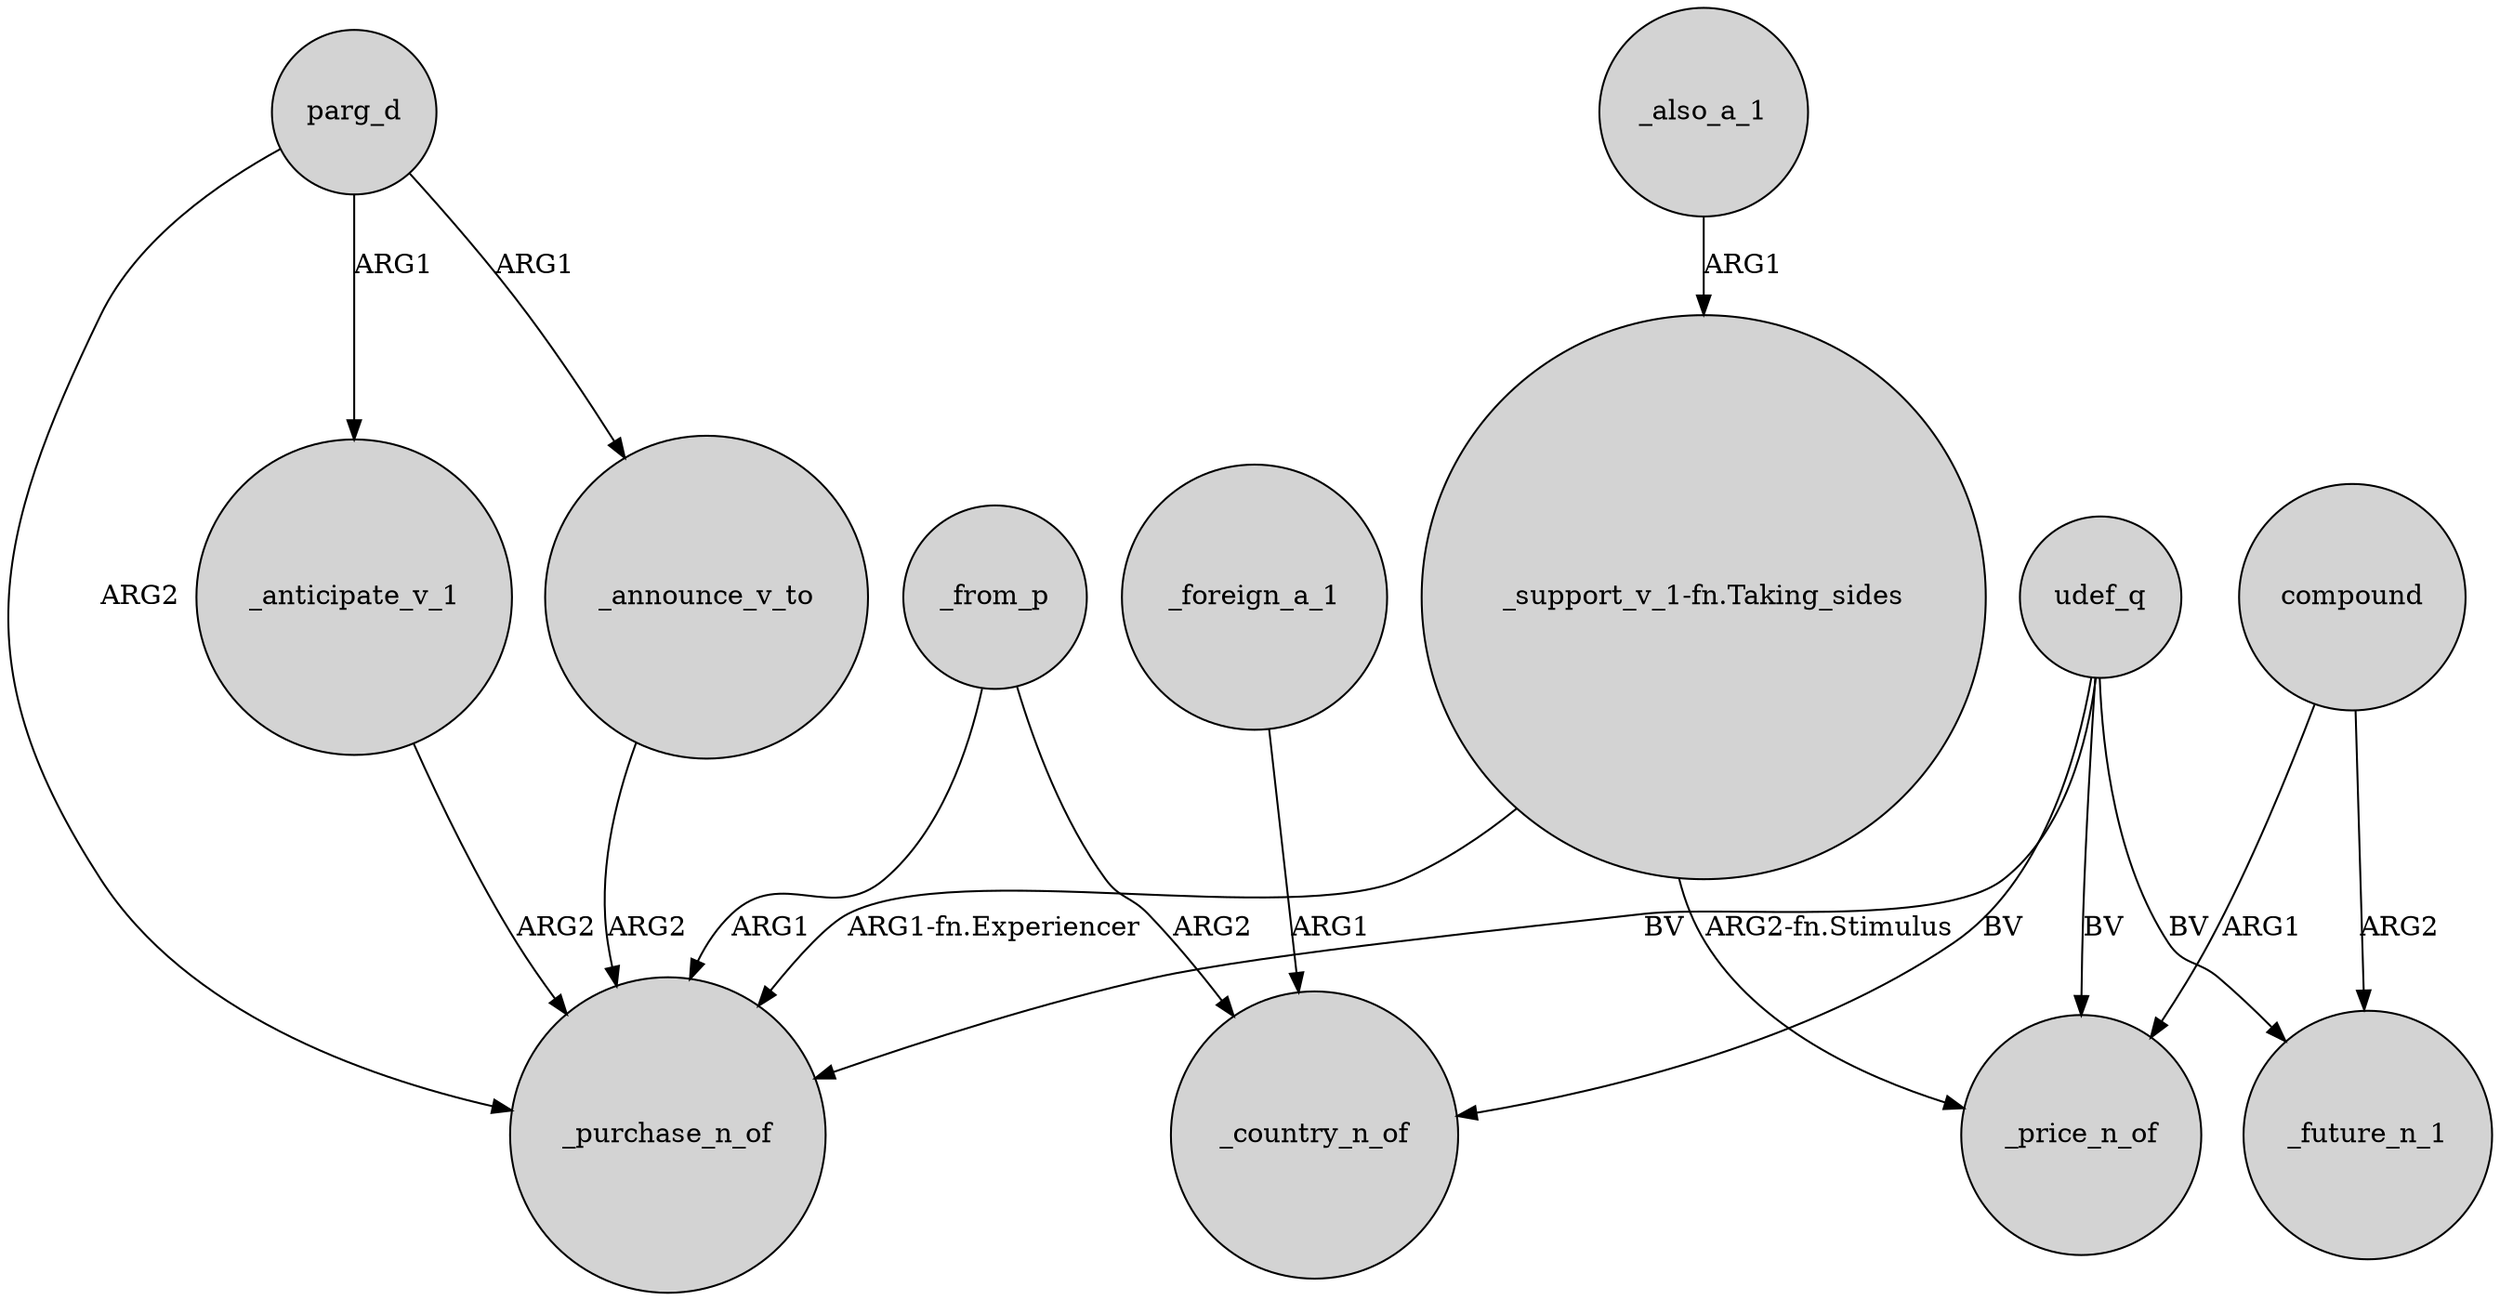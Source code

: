 digraph {
	node [shape=circle style=filled]
	parg_d -> _purchase_n_of [label=ARG2]
	_from_p -> _country_n_of [label=ARG2]
	parg_d -> _announce_v_to [label=ARG1]
	udef_q -> _price_n_of [label=BV]
	udef_q -> _country_n_of [label=BV]
	_from_p -> _purchase_n_of [label=ARG1]
	"_support_v_1-fn.Taking_sides" -> _purchase_n_of [label="ARG1-fn.Experiencer"]
	parg_d -> _anticipate_v_1 [label=ARG1]
	"_support_v_1-fn.Taking_sides" -> _price_n_of [label="ARG2-fn.Stimulus"]
	compound -> _price_n_of [label=ARG1]
	_anticipate_v_1 -> _purchase_n_of [label=ARG2]
	compound -> _future_n_1 [label=ARG2]
	udef_q -> _future_n_1 [label=BV]
	_also_a_1 -> "_support_v_1-fn.Taking_sides" [label=ARG1]
	udef_q -> _purchase_n_of [label=BV]
	_announce_v_to -> _purchase_n_of [label=ARG2]
	_foreign_a_1 -> _country_n_of [label=ARG1]
}
